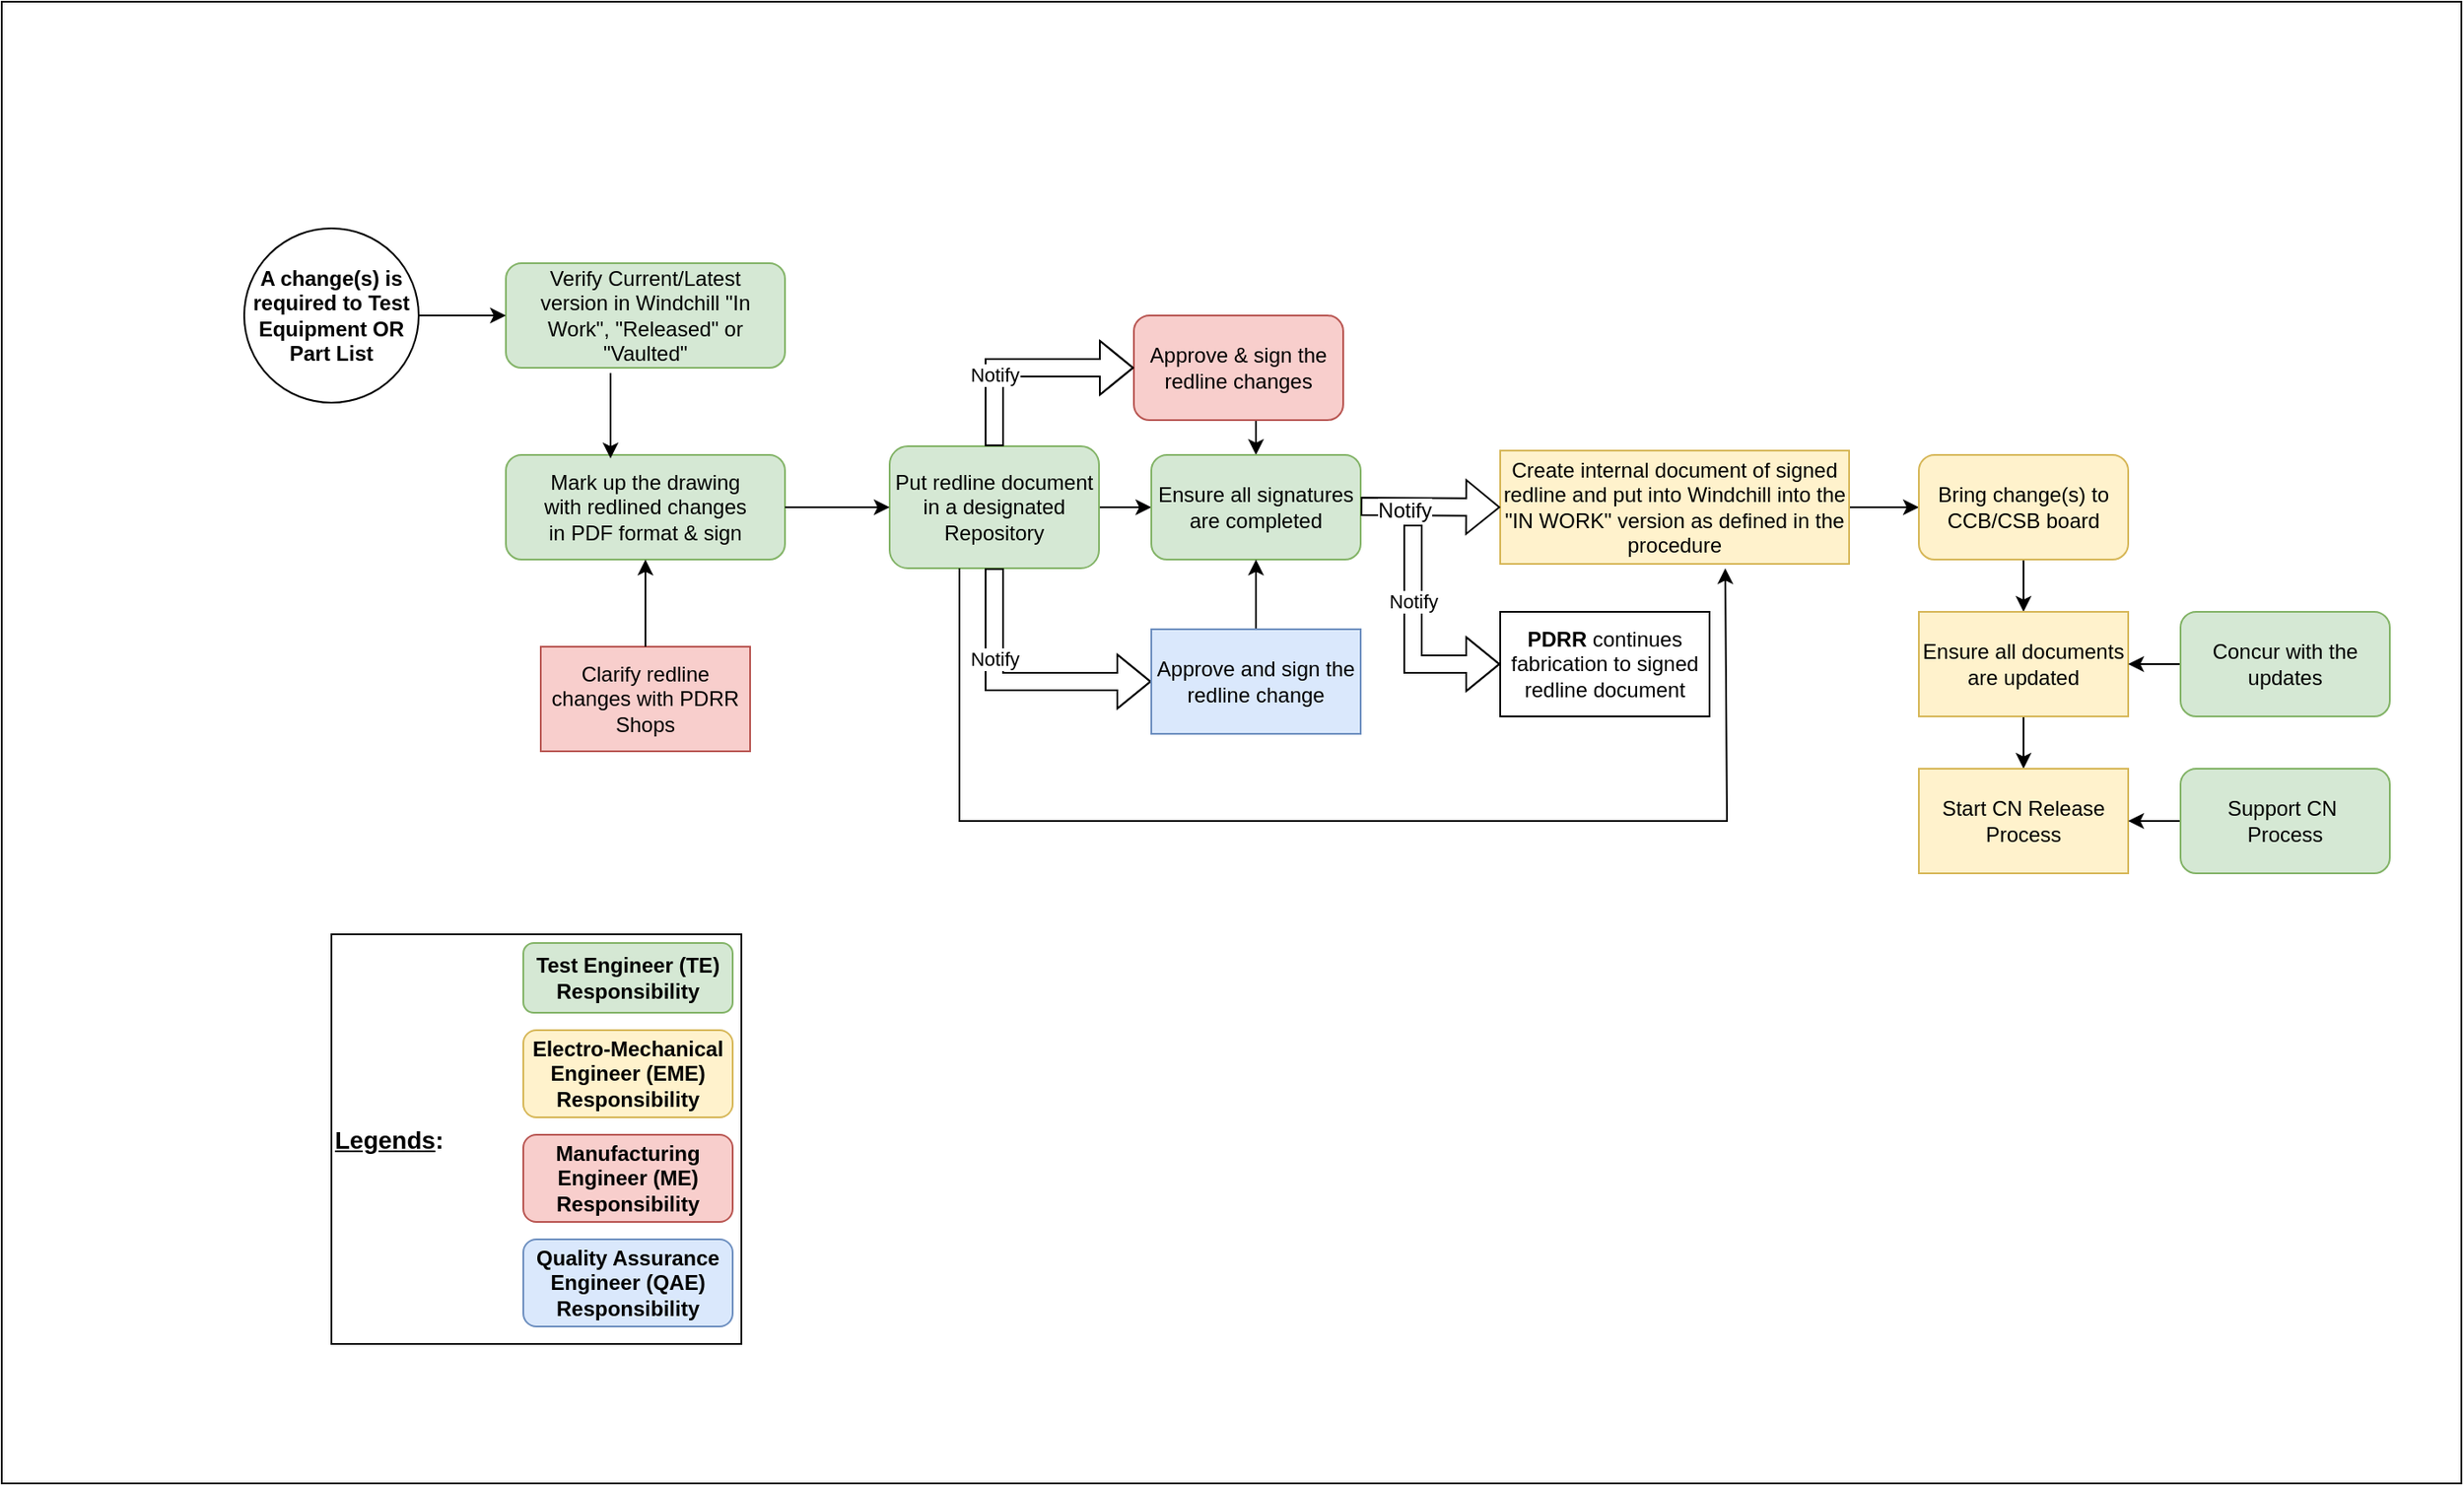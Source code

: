 <mxfile version="26.1.0">
  <diagram id="C5RBs43oDa-KdzZeNtuy" name="Page-1">
    <mxGraphModel dx="2150" dy="1912" grid="1" gridSize="10" guides="1" tooltips="1" connect="1" arrows="1" fold="1" page="1" pageScale="1" pageWidth="827" pageHeight="1169" math="0" shadow="0">
      <root>
        <mxCell id="WIyWlLk6GJQsqaUBKTNV-0" />
        <mxCell id="WIyWlLk6GJQsqaUBKTNV-1" parent="WIyWlLk6GJQsqaUBKTNV-0" />
        <mxCell id="qSpSIGU5nkTDSznLqyF5-53" value="" style="rounded=0;whiteSpace=wrap;html=1;" parent="WIyWlLk6GJQsqaUBKTNV-1" vertex="1">
          <mxGeometry x="-169" y="-70" width="1410" height="850" as="geometry" />
        </mxCell>
        <mxCell id="WIyWlLk6GJQsqaUBKTNV-3" value="Verify Current/Latest&lt;div&gt;version in Windchill &quot;In Work&quot;, &quot;Released&quot; or &quot;Vaulted&quot;&lt;/div&gt;" style="rounded=1;whiteSpace=wrap;html=1;fontSize=12;glass=0;strokeWidth=1;shadow=0;fillColor=#d5e8d4;strokeColor=#82b366;" parent="WIyWlLk6GJQsqaUBKTNV-1" vertex="1">
          <mxGeometry x="120" y="80" width="160" height="60" as="geometry" />
        </mxCell>
        <mxCell id="qSpSIGU5nkTDSznLqyF5-19" value="" style="edgeStyle=orthogonalEdgeStyle;rounded=0;orthogonalLoop=1;jettySize=auto;html=1;" parent="WIyWlLk6GJQsqaUBKTNV-1" source="WIyWlLk6GJQsqaUBKTNV-7" target="qSpSIGU5nkTDSznLqyF5-17" edge="1">
          <mxGeometry relative="1" as="geometry" />
        </mxCell>
        <mxCell id="WIyWlLk6GJQsqaUBKTNV-7" value="Put redline document in a designated&lt;div&gt;Repository&lt;/div&gt;" style="rounded=1;whiteSpace=wrap;html=1;fontSize=12;glass=0;strokeWidth=1;shadow=0;fillColor=#d5e8d4;strokeColor=#82b366;" parent="WIyWlLk6GJQsqaUBKTNV-1" vertex="1">
          <mxGeometry x="340" y="185" width="120" height="70" as="geometry" />
        </mxCell>
        <mxCell id="qSpSIGU5nkTDSznLqyF5-0" value="Mark up the drawing&lt;div&gt;with redlined changes&lt;/div&gt;&lt;div&gt;in PDF format &amp;amp; sign&lt;/div&gt;" style="rounded=1;whiteSpace=wrap;html=1;fillColor=#d5e8d4;strokeColor=#82b366;" parent="WIyWlLk6GJQsqaUBKTNV-1" vertex="1">
          <mxGeometry x="120" y="190" width="160" height="60" as="geometry" />
        </mxCell>
        <mxCell id="qSpSIGU5nkTDSznLqyF5-1" value="Clarify redline changes with PDRR Shops" style="rounded=0;whiteSpace=wrap;html=1;fillColor=#f8cecc;strokeColor=#b85450;" parent="WIyWlLk6GJQsqaUBKTNV-1" vertex="1">
          <mxGeometry x="140" y="300" width="120" height="60" as="geometry" />
        </mxCell>
        <mxCell id="qSpSIGU5nkTDSznLqyF5-4" value="" style="endArrow=classic;html=1;rounded=0;exitX=0.5;exitY=0;exitDx=0;exitDy=0;entryX=0.5;entryY=1;entryDx=0;entryDy=0;" parent="WIyWlLk6GJQsqaUBKTNV-1" source="qSpSIGU5nkTDSznLqyF5-1" target="qSpSIGU5nkTDSznLqyF5-0" edge="1">
          <mxGeometry width="50" height="50" relative="1" as="geometry">
            <mxPoint x="180" y="250" as="sourcePoint" />
            <mxPoint x="210" y="260" as="targetPoint" />
          </mxGeometry>
        </mxCell>
        <mxCell id="qSpSIGU5nkTDSznLqyF5-5" value="" style="endArrow=classic;html=1;rounded=0;entryX=0.375;entryY=0.033;entryDx=0;entryDy=0;entryPerimeter=0;" parent="WIyWlLk6GJQsqaUBKTNV-1" target="qSpSIGU5nkTDSznLqyF5-0" edge="1">
          <mxGeometry width="50" height="50" relative="1" as="geometry">
            <mxPoint x="180" y="143" as="sourcePoint" />
            <mxPoint x="179.5" y="190" as="targetPoint" />
          </mxGeometry>
        </mxCell>
        <mxCell id="qSpSIGU5nkTDSznLqyF5-7" value="" style="endArrow=classic;html=1;rounded=0;exitX=1;exitY=0.5;exitDx=0;exitDy=0;entryX=0;entryY=0.5;entryDx=0;entryDy=0;" parent="WIyWlLk6GJQsqaUBKTNV-1" source="qSpSIGU5nkTDSznLqyF5-0" target="WIyWlLk6GJQsqaUBKTNV-7" edge="1">
          <mxGeometry width="50" height="50" relative="1" as="geometry">
            <mxPoint x="270" y="180" as="sourcePoint" />
            <mxPoint x="320" y="220" as="targetPoint" />
          </mxGeometry>
        </mxCell>
        <mxCell id="qSpSIGU5nkTDSznLqyF5-14" value="" style="edgeStyle=orthogonalEdgeStyle;rounded=0;orthogonalLoop=1;jettySize=auto;html=1;entryX=0;entryY=0.5;entryDx=0;entryDy=0;" parent="WIyWlLk6GJQsqaUBKTNV-1" source="qSpSIGU5nkTDSznLqyF5-13" target="WIyWlLk6GJQsqaUBKTNV-3" edge="1">
          <mxGeometry relative="1" as="geometry" />
        </mxCell>
        <mxCell id="qSpSIGU5nkTDSznLqyF5-13" value="&lt;b&gt;A change(s) is required to Test Equipment OR Part List&lt;/b&gt;" style="ellipse;whiteSpace=wrap;html=1;aspect=fixed;" parent="WIyWlLk6GJQsqaUBKTNV-1" vertex="1">
          <mxGeometry x="-30" y="60" width="100" height="100" as="geometry" />
        </mxCell>
        <mxCell id="qSpSIGU5nkTDSznLqyF5-18" value="" style="edgeStyle=orthogonalEdgeStyle;rounded=0;orthogonalLoop=1;jettySize=auto;html=1;exitX=0.25;exitY=0;exitDx=0;exitDy=0;" parent="WIyWlLk6GJQsqaUBKTNV-1" source="qSpSIGU5nkTDSznLqyF5-15" target="qSpSIGU5nkTDSznLqyF5-17" edge="1">
          <mxGeometry relative="1" as="geometry">
            <Array as="points">
              <mxPoint x="550" y="170" />
            </Array>
          </mxGeometry>
        </mxCell>
        <mxCell id="qSpSIGU5nkTDSznLqyF5-15" value="Approve &amp;amp; sign the redline changes" style="whiteSpace=wrap;html=1;fillColor=#f8cecc;strokeColor=#b85450;rounded=1;glass=0;strokeWidth=1;shadow=0;direction=west;" parent="WIyWlLk6GJQsqaUBKTNV-1" vertex="1">
          <mxGeometry x="480" y="110" width="120" height="60" as="geometry" />
        </mxCell>
        <mxCell id="qSpSIGU5nkTDSznLqyF5-17" value="Ensure all signatures are completed" style="whiteSpace=wrap;html=1;fillColor=#d5e8d4;strokeColor=#82b366;rounded=1;glass=0;strokeWidth=1;shadow=0;" parent="WIyWlLk6GJQsqaUBKTNV-1" vertex="1">
          <mxGeometry x="490" y="190" width="120" height="60" as="geometry" />
        </mxCell>
        <mxCell id="qSpSIGU5nkTDSznLqyF5-34" value="" style="edgeStyle=orthogonalEdgeStyle;rounded=0;orthogonalLoop=1;jettySize=auto;html=1;" parent="WIyWlLk6GJQsqaUBKTNV-1" source="qSpSIGU5nkTDSznLqyF5-20" target="qSpSIGU5nkTDSznLqyF5-33" edge="1">
          <mxGeometry relative="1" as="geometry" />
        </mxCell>
        <mxCell id="qSpSIGU5nkTDSznLqyF5-20" value="Create internal document of signed redline and put into Windchill into the &quot;IN WORK&quot; version as defined in the procedure" style="rounded=0;whiteSpace=wrap;html=1;fillColor=#fff2cc;strokeColor=#d6b656;" parent="WIyWlLk6GJQsqaUBKTNV-1" vertex="1">
          <mxGeometry x="690" y="187.5" width="200" height="65" as="geometry" />
        </mxCell>
        <mxCell id="qSpSIGU5nkTDSznLqyF5-22" value="" style="shape=flexArrow;endArrow=classic;html=1;rounded=0;entryX=0;entryY=0.5;entryDx=0;entryDy=0;" parent="WIyWlLk6GJQsqaUBKTNV-1" target="qSpSIGU5nkTDSznLqyF5-20" edge="1">
          <mxGeometry width="50" height="50" relative="1" as="geometry">
            <mxPoint x="610" y="219.5" as="sourcePoint" />
            <mxPoint x="660" y="220" as="targetPoint" />
          </mxGeometry>
        </mxCell>
        <mxCell id="qSpSIGU5nkTDSznLqyF5-23" value="&lt;font style=&quot;font-size: 12px;&quot;&gt;Notify&lt;/font&gt;" style="edgeLabel;html=1;align=center;verticalAlign=middle;resizable=0;points=[];" parent="qSpSIGU5nkTDSznLqyF5-22" vertex="1" connectable="0">
          <mxGeometry x="-0.387" y="-2" relative="1" as="geometry">
            <mxPoint as="offset" />
          </mxGeometry>
        </mxCell>
        <mxCell id="qSpSIGU5nkTDSznLqyF5-24" value="" style="shape=flexArrow;endArrow=classic;html=1;rounded=0;exitX=0.5;exitY=1;exitDx=0;exitDy=0;entryX=0;entryY=0.5;entryDx=0;entryDy=0;" parent="WIyWlLk6GJQsqaUBKTNV-1" source="WIyWlLk6GJQsqaUBKTNV-7" target="qSpSIGU5nkTDSznLqyF5-26" edge="1">
          <mxGeometry width="50" height="50" relative="1" as="geometry">
            <mxPoint x="410" y="310" as="sourcePoint" />
            <mxPoint x="400" y="320" as="targetPoint" />
            <Array as="points">
              <mxPoint x="400" y="320" />
            </Array>
          </mxGeometry>
        </mxCell>
        <mxCell id="qSpSIGU5nkTDSznLqyF5-25" value="Notify" style="edgeLabel;html=1;align=center;verticalAlign=middle;resizable=0;points=[];" parent="qSpSIGU5nkTDSznLqyF5-24" vertex="1" connectable="0">
          <mxGeometry x="-0.333" relative="1" as="geometry">
            <mxPoint as="offset" />
          </mxGeometry>
        </mxCell>
        <mxCell id="qSpSIGU5nkTDSznLqyF5-27" value="" style="edgeStyle=orthogonalEdgeStyle;rounded=0;orthogonalLoop=1;jettySize=auto;html=1;" parent="WIyWlLk6GJQsqaUBKTNV-1" source="qSpSIGU5nkTDSznLqyF5-26" target="qSpSIGU5nkTDSznLqyF5-17" edge="1">
          <mxGeometry relative="1" as="geometry" />
        </mxCell>
        <mxCell id="qSpSIGU5nkTDSznLqyF5-26" value="Approve and sign the redline change" style="rounded=0;whiteSpace=wrap;html=1;fillColor=#dae8fc;strokeColor=#6c8ebf;" parent="WIyWlLk6GJQsqaUBKTNV-1" vertex="1">
          <mxGeometry x="490" y="290" width="120" height="60" as="geometry" />
        </mxCell>
        <mxCell id="qSpSIGU5nkTDSznLqyF5-28" value="" style="endArrow=classic;html=1;rounded=0;entryX=0.545;entryY=1.038;entryDx=0;entryDy=0;entryPerimeter=0;" parent="WIyWlLk6GJQsqaUBKTNV-1" edge="1">
          <mxGeometry width="50" height="50" relative="1" as="geometry">
            <mxPoint x="379.998" y="255.03" as="sourcePoint" />
            <mxPoint x="819" y="255.0" as="targetPoint" />
            <Array as="points">
              <mxPoint x="380" y="370.03" />
              <mxPoint x="380" y="400.03" />
              <mxPoint x="720" y="400.03" />
              <mxPoint x="820" y="400.03" />
            </Array>
          </mxGeometry>
        </mxCell>
        <mxCell id="qSpSIGU5nkTDSznLqyF5-30" value="&lt;b&gt;PDRR &lt;/b&gt;continues fabrication to signed redline document" style="rounded=0;whiteSpace=wrap;html=1;" parent="WIyWlLk6GJQsqaUBKTNV-1" vertex="1">
          <mxGeometry x="690" y="280" width="120" height="60" as="geometry" />
        </mxCell>
        <mxCell id="qSpSIGU5nkTDSznLqyF5-31" value="" style="shape=flexArrow;endArrow=classic;html=1;rounded=0;entryX=0;entryY=0.5;entryDx=0;entryDy=0;" parent="WIyWlLk6GJQsqaUBKTNV-1" target="qSpSIGU5nkTDSznLqyF5-30" edge="1">
          <mxGeometry width="50" height="50" relative="1" as="geometry">
            <mxPoint x="640" y="230" as="sourcePoint" />
            <mxPoint x="520" y="530" as="targetPoint" />
            <Array as="points">
              <mxPoint x="640" y="310" />
            </Array>
          </mxGeometry>
        </mxCell>
        <mxCell id="qSpSIGU5nkTDSznLqyF5-32" value="Notify" style="edgeLabel;html=1;align=center;verticalAlign=middle;resizable=0;points=[];" parent="qSpSIGU5nkTDSznLqyF5-31" vertex="1" connectable="0">
          <mxGeometry x="-0.32" relative="1" as="geometry">
            <mxPoint as="offset" />
          </mxGeometry>
        </mxCell>
        <mxCell id="qSpSIGU5nkTDSznLqyF5-36" value="" style="edgeStyle=orthogonalEdgeStyle;rounded=0;orthogonalLoop=1;jettySize=auto;html=1;" parent="WIyWlLk6GJQsqaUBKTNV-1" source="qSpSIGU5nkTDSznLqyF5-33" target="qSpSIGU5nkTDSznLqyF5-35" edge="1">
          <mxGeometry relative="1" as="geometry" />
        </mxCell>
        <mxCell id="qSpSIGU5nkTDSznLqyF5-33" value="Bring change(s) to CCB/CSB board" style="rounded=1;whiteSpace=wrap;html=1;fillColor=#fff2cc;strokeColor=#d6b656;" parent="WIyWlLk6GJQsqaUBKTNV-1" vertex="1">
          <mxGeometry x="930" y="190" width="120" height="60" as="geometry" />
        </mxCell>
        <mxCell id="qSpSIGU5nkTDSznLqyF5-38" value="" style="edgeStyle=orthogonalEdgeStyle;rounded=0;orthogonalLoop=1;jettySize=auto;html=1;" parent="WIyWlLk6GJQsqaUBKTNV-1" source="qSpSIGU5nkTDSznLqyF5-35" target="qSpSIGU5nkTDSznLqyF5-37" edge="1">
          <mxGeometry relative="1" as="geometry" />
        </mxCell>
        <mxCell id="qSpSIGU5nkTDSznLqyF5-35" value="Ensure all documents are updated" style="rounded=0;whiteSpace=wrap;html=1;fillColor=#fff2cc;strokeColor=#d6b656;" parent="WIyWlLk6GJQsqaUBKTNV-1" vertex="1">
          <mxGeometry x="930" y="280" width="120" height="60" as="geometry" />
        </mxCell>
        <mxCell id="qSpSIGU5nkTDSznLqyF5-37" value="Start CN Release Process" style="rounded=0;whiteSpace=wrap;html=1;fillColor=#fff2cc;strokeColor=#d6b656;" parent="WIyWlLk6GJQsqaUBKTNV-1" vertex="1">
          <mxGeometry x="930" y="370" width="120" height="60" as="geometry" />
        </mxCell>
        <mxCell id="qSpSIGU5nkTDSznLqyF5-40" value="" style="edgeStyle=orthogonalEdgeStyle;rounded=0;orthogonalLoop=1;jettySize=auto;html=1;" parent="WIyWlLk6GJQsqaUBKTNV-1" source="qSpSIGU5nkTDSznLqyF5-39" target="qSpSIGU5nkTDSznLqyF5-35" edge="1">
          <mxGeometry relative="1" as="geometry" />
        </mxCell>
        <mxCell id="qSpSIGU5nkTDSznLqyF5-39" value="Concur with the updates" style="rounded=1;whiteSpace=wrap;html=1;fillColor=#d5e8d4;strokeColor=#82b366;" parent="WIyWlLk6GJQsqaUBKTNV-1" vertex="1">
          <mxGeometry x="1080" y="280" width="120" height="60" as="geometry" />
        </mxCell>
        <mxCell id="qSpSIGU5nkTDSznLqyF5-42" value="" style="edgeStyle=orthogonalEdgeStyle;rounded=0;orthogonalLoop=1;jettySize=auto;html=1;" parent="WIyWlLk6GJQsqaUBKTNV-1" source="qSpSIGU5nkTDSznLqyF5-41" target="qSpSIGU5nkTDSznLqyF5-37" edge="1">
          <mxGeometry relative="1" as="geometry" />
        </mxCell>
        <mxCell id="qSpSIGU5nkTDSznLqyF5-41" value="Support CN&amp;nbsp;&lt;div&gt;Process&lt;/div&gt;" style="rounded=1;whiteSpace=wrap;html=1;fillColor=#d5e8d4;strokeColor=#82b366;" parent="WIyWlLk6GJQsqaUBKTNV-1" vertex="1">
          <mxGeometry x="1080" y="370" width="120" height="60" as="geometry" />
        </mxCell>
        <mxCell id="qSpSIGU5nkTDSznLqyF5-45" value="" style="shape=flexArrow;endArrow=classic;html=1;rounded=0;exitX=0.5;exitY=0;exitDx=0;exitDy=0;entryX=1;entryY=0.5;entryDx=0;entryDy=0;" parent="WIyWlLk6GJQsqaUBKTNV-1" source="WIyWlLk6GJQsqaUBKTNV-7" target="qSpSIGU5nkTDSznLqyF5-15" edge="1">
          <mxGeometry width="50" height="50" relative="1" as="geometry">
            <mxPoint x="370" y="75" as="sourcePoint" />
            <mxPoint x="460" y="140" as="targetPoint" />
            <Array as="points">
              <mxPoint x="400" y="140" />
            </Array>
          </mxGeometry>
        </mxCell>
        <mxCell id="qSpSIGU5nkTDSznLqyF5-46" value="Notify" style="edgeLabel;html=1;align=center;verticalAlign=middle;resizable=0;points=[];" parent="qSpSIGU5nkTDSznLqyF5-45" vertex="1" connectable="0">
          <mxGeometry x="-0.333" relative="1" as="geometry">
            <mxPoint as="offset" />
          </mxGeometry>
        </mxCell>
        <mxCell id="qSpSIGU5nkTDSznLqyF5-47" value="&lt;font style=&quot;font-size: 14px;&quot;&gt;&lt;b&gt;&lt;u&gt;Legends&lt;/u&gt;:&lt;/b&gt;&lt;/font&gt;" style="whiteSpace=wrap;html=1;aspect=fixed;align=left;rounded=0;" parent="WIyWlLk6GJQsqaUBKTNV-1" vertex="1">
          <mxGeometry x="20" y="465" width="235" height="235" as="geometry" />
        </mxCell>
        <mxCell id="qSpSIGU5nkTDSznLqyF5-48" value="&lt;b&gt;Test Engineer (TE) Responsibility&lt;/b&gt;" style="rounded=1;whiteSpace=wrap;html=1;fillColor=#d5e8d4;strokeColor=#82b366;" parent="WIyWlLk6GJQsqaUBKTNV-1" vertex="1">
          <mxGeometry x="130" y="470" width="120" height="40" as="geometry" />
        </mxCell>
        <mxCell id="qSpSIGU5nkTDSznLqyF5-50" value="&lt;b&gt;Electro-Mechanical Engineer (EME) Responsibility&lt;/b&gt;" style="rounded=1;whiteSpace=wrap;html=1;fillColor=#fff2cc;strokeColor=#d6b656;" parent="WIyWlLk6GJQsqaUBKTNV-1" vertex="1">
          <mxGeometry x="130" y="520" width="120" height="50" as="geometry" />
        </mxCell>
        <mxCell id="qSpSIGU5nkTDSznLqyF5-51" value="&lt;b&gt;Manufacturing Engineer (ME) Responsibility&lt;/b&gt;" style="rounded=1;whiteSpace=wrap;html=1;fillColor=#f8cecc;strokeColor=#b85450;glass=0;" parent="WIyWlLk6GJQsqaUBKTNV-1" vertex="1">
          <mxGeometry x="130" y="580" width="120" height="50" as="geometry" />
        </mxCell>
        <mxCell id="qSpSIGU5nkTDSznLqyF5-52" value="&lt;b&gt;Quality Assurance Engineer (QAE) Responsibility&lt;/b&gt;" style="rounded=1;whiteSpace=wrap;html=1;fillColor=#dae8fc;strokeColor=#6c8ebf;" parent="WIyWlLk6GJQsqaUBKTNV-1" vertex="1">
          <mxGeometry x="130" y="640" width="120" height="50" as="geometry" />
        </mxCell>
      </root>
    </mxGraphModel>
  </diagram>
</mxfile>
